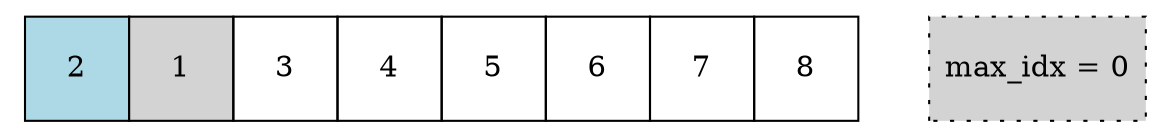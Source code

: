 digraph G
{
    node1
        [
        shape = none
            label = <<table border="0" cellspacing="0">
            <tr>
            <td port="port2" width="50" height="50" bgcolor="lightblue" border="1">2</td>
            <td port="port4" width="50" height="50" bgcolor="lightgray" border="1">1</td>
            <td port="port0" width="50" height="50" border="1">3</td>
            <td port="port7" width="50" height="50" border="1">4</td>
            <td port="port3" width="50" height="50" border="1">5</td>
            <td port="port6" width="50" height="50" border="1">6</td>
            <td port="port1" width="50" height="50" border="1">7</td>
            <td port="port5" width="50" height="50" border="1">8</td>
            </tr>
            </table>>
        ]
    node2
    [
        shape = none
        label = <<table border="0" cellspacing="0">
                    <tr><td port="data" style="dotted" width="50" height="50" bgcolor="lightgray" border="1"> max_idx = 0 </td></tr>
                </table>>
    ]
}

